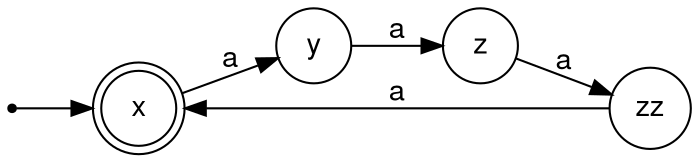 digraph finite_state_machine {
	fontname="Helvetica,Arial,sans-serif"
	node [fontname="Helvetica,Arial,sans-serif"]
	edge [fontname="Helvetica,Arial,sans-serif"]
	rankdir=LR;
	node [shape = doublecircle]; x;
	node [shape = circle];
	x -> y [label = "a"];
	y -> z [label = "a"];
	z -> zz [label = "a"];
	zz -> x [label = "a"];
	nowhere [shape=point];	nowhere -> x;}